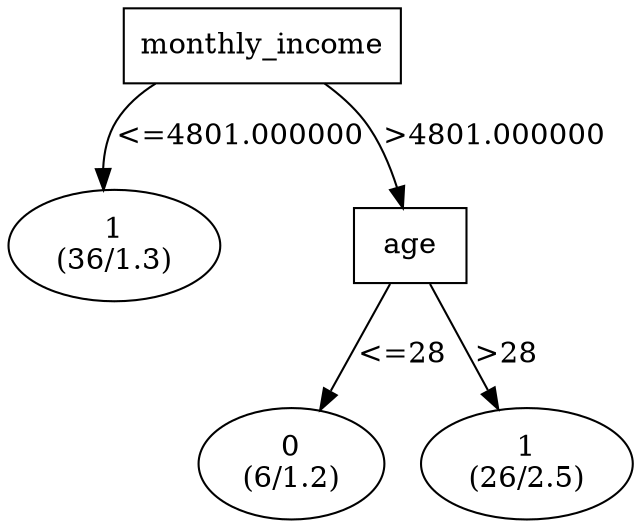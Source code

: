 digraph YaDT {
n0 [ shape=box, label="monthly_income\n"]
n0 -> n1 [label="<=4801.000000"]
n1 [ shape=ellipse, label="1\n(36/1.3)"]
n0 -> n2 [label=">4801.000000"]
n2 [ shape=box, label="age\n"]
n2 -> n3 [label="<=28"]
n3 [ shape=ellipse, label="0\n(6/1.2)"]
n2 -> n4 [label=">28"]
n4 [ shape=ellipse, label="1\n(26/2.5)"]
}
